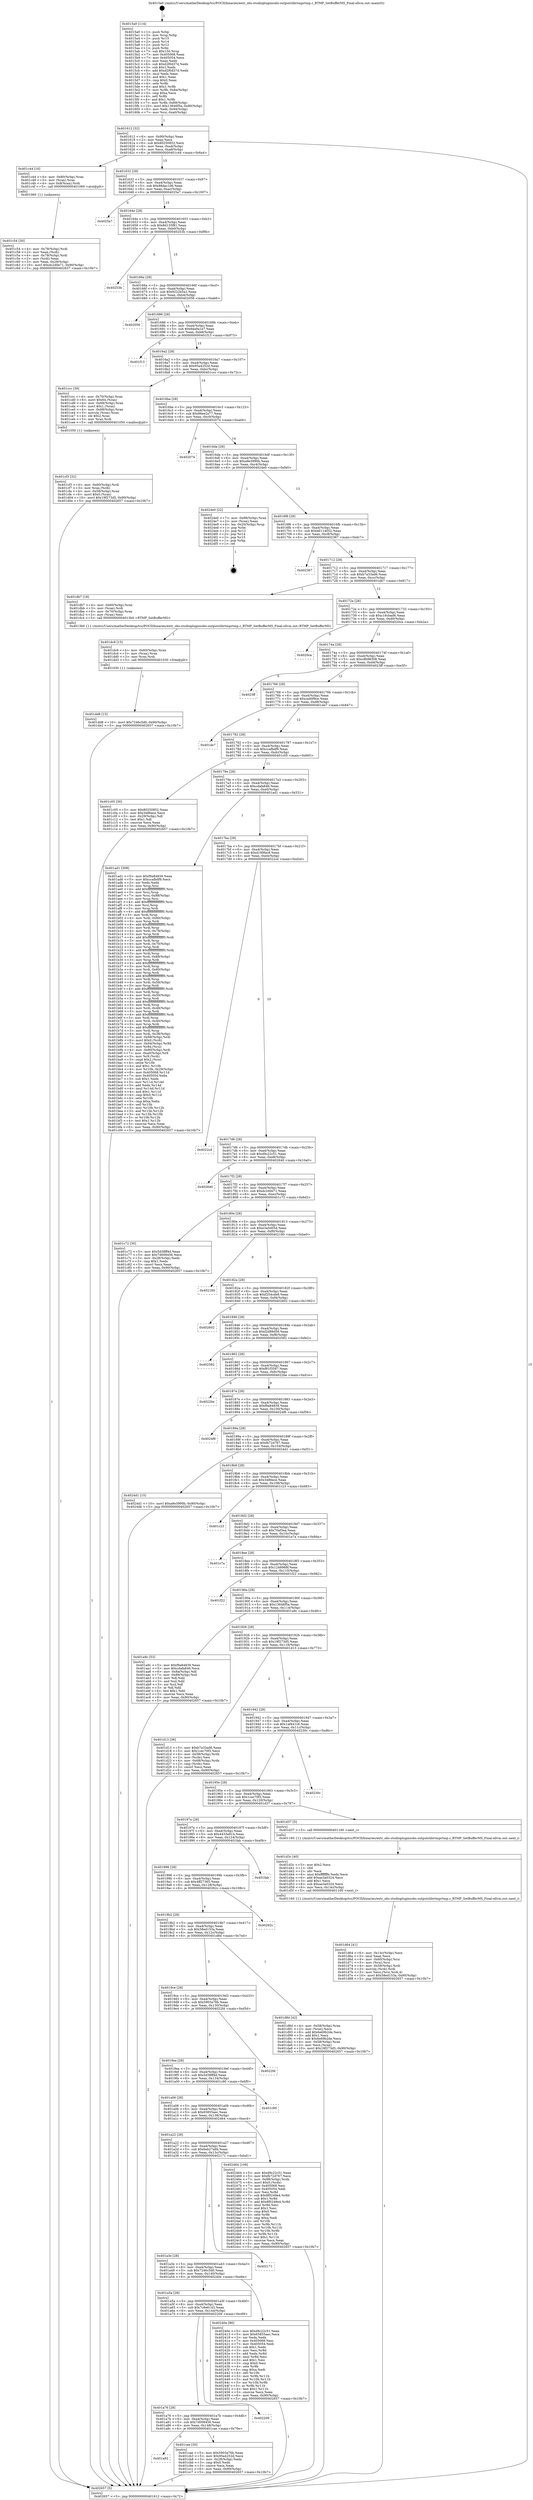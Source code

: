digraph "0x4015a0" {
  label = "0x4015a0 (/mnt/c/Users/mathe/Desktop/tcc/POCII/binaries/extr_obs-studiopluginsobs-outputslibrtmprtmp.c_RTMP_SetBufferMS_Final-ollvm.out::main(0))"
  labelloc = "t"
  node[shape=record]

  Entry [label="",width=0.3,height=0.3,shape=circle,fillcolor=black,style=filled]
  "0x401612" [label="{
     0x401612 [32]\l
     | [instrs]\l
     &nbsp;&nbsp;0x401612 \<+6\>: mov -0x90(%rbp),%eax\l
     &nbsp;&nbsp;0x401618 \<+2\>: mov %eax,%ecx\l
     &nbsp;&nbsp;0x40161a \<+6\>: sub $0x80250852,%ecx\l
     &nbsp;&nbsp;0x401620 \<+6\>: mov %eax,-0xa4(%rbp)\l
     &nbsp;&nbsp;0x401626 \<+6\>: mov %ecx,-0xa8(%rbp)\l
     &nbsp;&nbsp;0x40162c \<+6\>: je 0000000000401c44 \<main+0x6a4\>\l
  }"]
  "0x401c44" [label="{
     0x401c44 [16]\l
     | [instrs]\l
     &nbsp;&nbsp;0x401c44 \<+4\>: mov -0x80(%rbp),%rax\l
     &nbsp;&nbsp;0x401c48 \<+3\>: mov (%rax),%rax\l
     &nbsp;&nbsp;0x401c4b \<+4\>: mov 0x8(%rax),%rdi\l
     &nbsp;&nbsp;0x401c4f \<+5\>: call 0000000000401060 \<atoi@plt\>\l
     | [calls]\l
     &nbsp;&nbsp;0x401060 \{1\} (unknown)\l
  }"]
  "0x401632" [label="{
     0x401632 [28]\l
     | [instrs]\l
     &nbsp;&nbsp;0x401632 \<+5\>: jmp 0000000000401637 \<main+0x97\>\l
     &nbsp;&nbsp;0x401637 \<+6\>: mov -0xa4(%rbp),%eax\l
     &nbsp;&nbsp;0x40163d \<+5\>: sub $0x88dac1d6,%eax\l
     &nbsp;&nbsp;0x401642 \<+6\>: mov %eax,-0xac(%rbp)\l
     &nbsp;&nbsp;0x401648 \<+6\>: je 00000000004025a7 \<main+0x1007\>\l
  }"]
  Exit [label="",width=0.3,height=0.3,shape=circle,fillcolor=black,style=filled,peripheries=2]
  "0x4025a7" [label="{
     0x4025a7\l
  }", style=dashed]
  "0x40164e" [label="{
     0x40164e [28]\l
     | [instrs]\l
     &nbsp;&nbsp;0x40164e \<+5\>: jmp 0000000000401653 \<main+0xb3\>\l
     &nbsp;&nbsp;0x401653 \<+6\>: mov -0xa4(%rbp),%eax\l
     &nbsp;&nbsp;0x401659 \<+5\>: sub $0x8d135f81,%eax\l
     &nbsp;&nbsp;0x40165e \<+6\>: mov %eax,-0xb0(%rbp)\l
     &nbsp;&nbsp;0x401664 \<+6\>: je 000000000040253b \<main+0xf9b\>\l
  }"]
  "0x401dd8" [label="{
     0x401dd8 [15]\l
     | [instrs]\l
     &nbsp;&nbsp;0x401dd8 \<+10\>: movl $0x7246c5d0,-0x90(%rbp)\l
     &nbsp;&nbsp;0x401de2 \<+5\>: jmp 0000000000402657 \<main+0x10b7\>\l
  }"]
  "0x40253b" [label="{
     0x40253b\l
  }", style=dashed]
  "0x40166a" [label="{
     0x40166a [28]\l
     | [instrs]\l
     &nbsp;&nbsp;0x40166a \<+5\>: jmp 000000000040166f \<main+0xcf\>\l
     &nbsp;&nbsp;0x40166f \<+6\>: mov -0xa4(%rbp),%eax\l
     &nbsp;&nbsp;0x401675 \<+5\>: sub $0x9222b5a1,%eax\l
     &nbsp;&nbsp;0x40167a \<+6\>: mov %eax,-0xb4(%rbp)\l
     &nbsp;&nbsp;0x401680 \<+6\>: je 0000000000402056 \<main+0xab6\>\l
  }"]
  "0x401dc9" [label="{
     0x401dc9 [15]\l
     | [instrs]\l
     &nbsp;&nbsp;0x401dc9 \<+4\>: mov -0x60(%rbp),%rax\l
     &nbsp;&nbsp;0x401dcd \<+3\>: mov (%rax),%rax\l
     &nbsp;&nbsp;0x401dd0 \<+3\>: mov %rax,%rdi\l
     &nbsp;&nbsp;0x401dd3 \<+5\>: call 0000000000401030 \<free@plt\>\l
     | [calls]\l
     &nbsp;&nbsp;0x401030 \{1\} (unknown)\l
  }"]
  "0x402056" [label="{
     0x402056\l
  }", style=dashed]
  "0x401686" [label="{
     0x401686 [28]\l
     | [instrs]\l
     &nbsp;&nbsp;0x401686 \<+5\>: jmp 000000000040168b \<main+0xeb\>\l
     &nbsp;&nbsp;0x40168b \<+6\>: mov -0xa4(%rbp),%eax\l
     &nbsp;&nbsp;0x401691 \<+5\>: sub $0x94a9a1e7,%eax\l
     &nbsp;&nbsp;0x401696 \<+6\>: mov %eax,-0xb8(%rbp)\l
     &nbsp;&nbsp;0x40169c \<+6\>: je 0000000000401f13 \<main+0x973\>\l
  }"]
  "0x401d64" [label="{
     0x401d64 [41]\l
     | [instrs]\l
     &nbsp;&nbsp;0x401d64 \<+6\>: mov -0x14c(%rbp),%ecx\l
     &nbsp;&nbsp;0x401d6a \<+3\>: imul %eax,%ecx\l
     &nbsp;&nbsp;0x401d6d \<+4\>: mov -0x60(%rbp),%rsi\l
     &nbsp;&nbsp;0x401d71 \<+3\>: mov (%rsi),%rsi\l
     &nbsp;&nbsp;0x401d74 \<+4\>: mov -0x58(%rbp),%rdi\l
     &nbsp;&nbsp;0x401d78 \<+3\>: movslq (%rdi),%rdi\l
     &nbsp;&nbsp;0x401d7b \<+3\>: mov %ecx,(%rsi,%rdi,4)\l
     &nbsp;&nbsp;0x401d7e \<+10\>: movl $0x58ed153a,-0x90(%rbp)\l
     &nbsp;&nbsp;0x401d88 \<+5\>: jmp 0000000000402657 \<main+0x10b7\>\l
  }"]
  "0x401f13" [label="{
     0x401f13\l
  }", style=dashed]
  "0x4016a2" [label="{
     0x4016a2 [28]\l
     | [instrs]\l
     &nbsp;&nbsp;0x4016a2 \<+5\>: jmp 00000000004016a7 \<main+0x107\>\l
     &nbsp;&nbsp;0x4016a7 \<+6\>: mov -0xa4(%rbp),%eax\l
     &nbsp;&nbsp;0x4016ad \<+5\>: sub $0x95a4252d,%eax\l
     &nbsp;&nbsp;0x4016b2 \<+6\>: mov %eax,-0xbc(%rbp)\l
     &nbsp;&nbsp;0x4016b8 \<+6\>: je 0000000000401ccc \<main+0x72c\>\l
  }"]
  "0x401d3c" [label="{
     0x401d3c [40]\l
     | [instrs]\l
     &nbsp;&nbsp;0x401d3c \<+5\>: mov $0x2,%ecx\l
     &nbsp;&nbsp;0x401d41 \<+1\>: cltd\l
     &nbsp;&nbsp;0x401d42 \<+2\>: idiv %ecx\l
     &nbsp;&nbsp;0x401d44 \<+6\>: imul $0xfffffffe,%edx,%ecx\l
     &nbsp;&nbsp;0x401d4a \<+6\>: add $0xae3a0324,%ecx\l
     &nbsp;&nbsp;0x401d50 \<+3\>: add $0x1,%ecx\l
     &nbsp;&nbsp;0x401d53 \<+6\>: sub $0xae3a0324,%ecx\l
     &nbsp;&nbsp;0x401d59 \<+6\>: mov %ecx,-0x14c(%rbp)\l
     &nbsp;&nbsp;0x401d5f \<+5\>: call 0000000000401160 \<next_i\>\l
     | [calls]\l
     &nbsp;&nbsp;0x401160 \{1\} (/mnt/c/Users/mathe/Desktop/tcc/POCII/binaries/extr_obs-studiopluginsobs-outputslibrtmprtmp.c_RTMP_SetBufferMS_Final-ollvm.out::next_i)\l
  }"]
  "0x401ccc" [label="{
     0x401ccc [39]\l
     | [instrs]\l
     &nbsp;&nbsp;0x401ccc \<+4\>: mov -0x70(%rbp),%rax\l
     &nbsp;&nbsp;0x401cd0 \<+6\>: movl $0x64,(%rax)\l
     &nbsp;&nbsp;0x401cd6 \<+4\>: mov -0x68(%rbp),%rax\l
     &nbsp;&nbsp;0x401cda \<+6\>: movl $0x1,(%rax)\l
     &nbsp;&nbsp;0x401ce0 \<+4\>: mov -0x68(%rbp),%rax\l
     &nbsp;&nbsp;0x401ce4 \<+3\>: movslq (%rax),%rax\l
     &nbsp;&nbsp;0x401ce7 \<+4\>: shl $0x2,%rax\l
     &nbsp;&nbsp;0x401ceb \<+3\>: mov %rax,%rdi\l
     &nbsp;&nbsp;0x401cee \<+5\>: call 0000000000401050 \<malloc@plt\>\l
     | [calls]\l
     &nbsp;&nbsp;0x401050 \{1\} (unknown)\l
  }"]
  "0x4016be" [label="{
     0x4016be [28]\l
     | [instrs]\l
     &nbsp;&nbsp;0x4016be \<+5\>: jmp 00000000004016c3 \<main+0x123\>\l
     &nbsp;&nbsp;0x4016c3 \<+6\>: mov -0xa4(%rbp),%eax\l
     &nbsp;&nbsp;0x4016c9 \<+5\>: sub $0x96ee2a77,%eax\l
     &nbsp;&nbsp;0x4016ce \<+6\>: mov %eax,-0xc0(%rbp)\l
     &nbsp;&nbsp;0x4016d4 \<+6\>: je 0000000000402074 \<main+0xad4\>\l
  }"]
  "0x401cf3" [label="{
     0x401cf3 [32]\l
     | [instrs]\l
     &nbsp;&nbsp;0x401cf3 \<+4\>: mov -0x60(%rbp),%rdi\l
     &nbsp;&nbsp;0x401cf7 \<+3\>: mov %rax,(%rdi)\l
     &nbsp;&nbsp;0x401cfa \<+4\>: mov -0x58(%rbp),%rax\l
     &nbsp;&nbsp;0x401cfe \<+6\>: movl $0x0,(%rax)\l
     &nbsp;&nbsp;0x401d04 \<+10\>: movl $0x19f273d5,-0x90(%rbp)\l
     &nbsp;&nbsp;0x401d0e \<+5\>: jmp 0000000000402657 \<main+0x10b7\>\l
  }"]
  "0x402074" [label="{
     0x402074\l
  }", style=dashed]
  "0x4016da" [label="{
     0x4016da [28]\l
     | [instrs]\l
     &nbsp;&nbsp;0x4016da \<+5\>: jmp 00000000004016df \<main+0x13f\>\l
     &nbsp;&nbsp;0x4016df \<+6\>: mov -0xa4(%rbp),%eax\l
     &nbsp;&nbsp;0x4016e5 \<+5\>: sub $0xa9e3990b,%eax\l
     &nbsp;&nbsp;0x4016ea \<+6\>: mov %eax,-0xc4(%rbp)\l
     &nbsp;&nbsp;0x4016f0 \<+6\>: je 00000000004024e0 \<main+0xf40\>\l
  }"]
  "0x401a92" [label="{
     0x401a92\l
  }", style=dashed]
  "0x4024e0" [label="{
     0x4024e0 [22]\l
     | [instrs]\l
     &nbsp;&nbsp;0x4024e0 \<+7\>: mov -0x88(%rbp),%rax\l
     &nbsp;&nbsp;0x4024e7 \<+2\>: mov (%rax),%eax\l
     &nbsp;&nbsp;0x4024e9 \<+4\>: lea -0x20(%rbp),%rsp\l
     &nbsp;&nbsp;0x4024ed \<+1\>: pop %rbx\l
     &nbsp;&nbsp;0x4024ee \<+2\>: pop %r12\l
     &nbsp;&nbsp;0x4024f0 \<+2\>: pop %r14\l
     &nbsp;&nbsp;0x4024f2 \<+2\>: pop %r15\l
     &nbsp;&nbsp;0x4024f4 \<+1\>: pop %rbp\l
     &nbsp;&nbsp;0x4024f5 \<+1\>: ret\l
  }"]
  "0x4016f6" [label="{
     0x4016f6 [28]\l
     | [instrs]\l
     &nbsp;&nbsp;0x4016f6 \<+5\>: jmp 00000000004016fb \<main+0x15b\>\l
     &nbsp;&nbsp;0x4016fb \<+6\>: mov -0xa4(%rbp),%eax\l
     &nbsp;&nbsp;0x401701 \<+5\>: sub $0xb6114052,%eax\l
     &nbsp;&nbsp;0x401706 \<+6\>: mov %eax,-0xc8(%rbp)\l
     &nbsp;&nbsp;0x40170c \<+6\>: je 0000000000402367 \<main+0xdc7\>\l
  }"]
  "0x401cae" [label="{
     0x401cae [30]\l
     | [instrs]\l
     &nbsp;&nbsp;0x401cae \<+5\>: mov $0x5903a76b,%eax\l
     &nbsp;&nbsp;0x401cb3 \<+5\>: mov $0x95a4252d,%ecx\l
     &nbsp;&nbsp;0x401cb8 \<+3\>: mov -0x28(%rbp),%edx\l
     &nbsp;&nbsp;0x401cbb \<+3\>: cmp $0x0,%edx\l
     &nbsp;&nbsp;0x401cbe \<+3\>: cmove %ecx,%eax\l
     &nbsp;&nbsp;0x401cc1 \<+6\>: mov %eax,-0x90(%rbp)\l
     &nbsp;&nbsp;0x401cc7 \<+5\>: jmp 0000000000402657 \<main+0x10b7\>\l
  }"]
  "0x402367" [label="{
     0x402367\l
  }", style=dashed]
  "0x401712" [label="{
     0x401712 [28]\l
     | [instrs]\l
     &nbsp;&nbsp;0x401712 \<+5\>: jmp 0000000000401717 \<main+0x177\>\l
     &nbsp;&nbsp;0x401717 \<+6\>: mov -0xa4(%rbp),%eax\l
     &nbsp;&nbsp;0x40171d \<+5\>: sub $0xb7a33ad6,%eax\l
     &nbsp;&nbsp;0x401722 \<+6\>: mov %eax,-0xcc(%rbp)\l
     &nbsp;&nbsp;0x401728 \<+6\>: je 0000000000401db7 \<main+0x817\>\l
  }"]
  "0x401a76" [label="{
     0x401a76 [28]\l
     | [instrs]\l
     &nbsp;&nbsp;0x401a76 \<+5\>: jmp 0000000000401a7b \<main+0x4db\>\l
     &nbsp;&nbsp;0x401a7b \<+6\>: mov -0xa4(%rbp),%eax\l
     &nbsp;&nbsp;0x401a81 \<+5\>: sub $0x7d008456,%eax\l
     &nbsp;&nbsp;0x401a86 \<+6\>: mov %eax,-0x148(%rbp)\l
     &nbsp;&nbsp;0x401a8c \<+6\>: je 0000000000401cae \<main+0x70e\>\l
  }"]
  "0x401db7" [label="{
     0x401db7 [18]\l
     | [instrs]\l
     &nbsp;&nbsp;0x401db7 \<+4\>: mov -0x60(%rbp),%rax\l
     &nbsp;&nbsp;0x401dbb \<+3\>: mov (%rax),%rdi\l
     &nbsp;&nbsp;0x401dbe \<+4\>: mov -0x70(%rbp),%rax\l
     &nbsp;&nbsp;0x401dc2 \<+2\>: mov (%rax),%esi\l
     &nbsp;&nbsp;0x401dc4 \<+5\>: call 00000000004013b0 \<RTMP_SetBufferMS\>\l
     | [calls]\l
     &nbsp;&nbsp;0x4013b0 \{1\} (/mnt/c/Users/mathe/Desktop/tcc/POCII/binaries/extr_obs-studiopluginsobs-outputslibrtmprtmp.c_RTMP_SetBufferMS_Final-ollvm.out::RTMP_SetBufferMS)\l
  }"]
  "0x40172e" [label="{
     0x40172e [28]\l
     | [instrs]\l
     &nbsp;&nbsp;0x40172e \<+5\>: jmp 0000000000401733 \<main+0x193\>\l
     &nbsp;&nbsp;0x401733 \<+6\>: mov -0xa4(%rbp),%eax\l
     &nbsp;&nbsp;0x401739 \<+5\>: sub $0xc16cbad6,%eax\l
     &nbsp;&nbsp;0x40173e \<+6\>: mov %eax,-0xd0(%rbp)\l
     &nbsp;&nbsp;0x401744 \<+6\>: je 00000000004020ca \<main+0xb2a\>\l
  }"]
  "0x402209" [label="{
     0x402209\l
  }", style=dashed]
  "0x4020ca" [label="{
     0x4020ca\l
  }", style=dashed]
  "0x40174a" [label="{
     0x40174a [28]\l
     | [instrs]\l
     &nbsp;&nbsp;0x40174a \<+5\>: jmp 000000000040174f \<main+0x1af\>\l
     &nbsp;&nbsp;0x40174f \<+6\>: mov -0xa4(%rbp),%eax\l
     &nbsp;&nbsp;0x401755 \<+5\>: sub $0xc8b98308,%eax\l
     &nbsp;&nbsp;0x40175a \<+6\>: mov %eax,-0xd4(%rbp)\l
     &nbsp;&nbsp;0x401760 \<+6\>: je 00000000004023ff \<main+0xe5f\>\l
  }"]
  "0x401a5a" [label="{
     0x401a5a [28]\l
     | [instrs]\l
     &nbsp;&nbsp;0x401a5a \<+5\>: jmp 0000000000401a5f \<main+0x4bf\>\l
     &nbsp;&nbsp;0x401a5f \<+6\>: mov -0xa4(%rbp),%eax\l
     &nbsp;&nbsp;0x401a65 \<+5\>: sub $0x7c6e6143,%eax\l
     &nbsp;&nbsp;0x401a6a \<+6\>: mov %eax,-0x144(%rbp)\l
     &nbsp;&nbsp;0x401a70 \<+6\>: je 0000000000402209 \<main+0xc69\>\l
  }"]
  "0x4023ff" [label="{
     0x4023ff\l
  }", style=dashed]
  "0x401766" [label="{
     0x401766 [28]\l
     | [instrs]\l
     &nbsp;&nbsp;0x401766 \<+5\>: jmp 000000000040176b \<main+0x1cb\>\l
     &nbsp;&nbsp;0x40176b \<+6\>: mov -0xa4(%rbp),%eax\l
     &nbsp;&nbsp;0x401771 \<+5\>: sub $0xcad0f9ce,%eax\l
     &nbsp;&nbsp;0x401776 \<+6\>: mov %eax,-0xd8(%rbp)\l
     &nbsp;&nbsp;0x40177c \<+6\>: je 0000000000401de7 \<main+0x847\>\l
  }"]
  "0x40240e" [label="{
     0x40240e [86]\l
     | [instrs]\l
     &nbsp;&nbsp;0x40240e \<+5\>: mov $0xd9c22c51,%eax\l
     &nbsp;&nbsp;0x402413 \<+5\>: mov $0x65855aec,%ecx\l
     &nbsp;&nbsp;0x402418 \<+2\>: xor %edx,%edx\l
     &nbsp;&nbsp;0x40241a \<+7\>: mov 0x405068,%esi\l
     &nbsp;&nbsp;0x402421 \<+7\>: mov 0x405054,%edi\l
     &nbsp;&nbsp;0x402428 \<+3\>: sub $0x1,%edx\l
     &nbsp;&nbsp;0x40242b \<+3\>: mov %esi,%r8d\l
     &nbsp;&nbsp;0x40242e \<+3\>: add %edx,%r8d\l
     &nbsp;&nbsp;0x402431 \<+4\>: imul %r8d,%esi\l
     &nbsp;&nbsp;0x402435 \<+3\>: and $0x1,%esi\l
     &nbsp;&nbsp;0x402438 \<+3\>: cmp $0x0,%esi\l
     &nbsp;&nbsp;0x40243b \<+4\>: sete %r9b\l
     &nbsp;&nbsp;0x40243f \<+3\>: cmp $0xa,%edi\l
     &nbsp;&nbsp;0x402442 \<+4\>: setl %r10b\l
     &nbsp;&nbsp;0x402446 \<+3\>: mov %r9b,%r11b\l
     &nbsp;&nbsp;0x402449 \<+3\>: and %r10b,%r11b\l
     &nbsp;&nbsp;0x40244c \<+3\>: xor %r10b,%r9b\l
     &nbsp;&nbsp;0x40244f \<+3\>: or %r9b,%r11b\l
     &nbsp;&nbsp;0x402452 \<+4\>: test $0x1,%r11b\l
     &nbsp;&nbsp;0x402456 \<+3\>: cmovne %ecx,%eax\l
     &nbsp;&nbsp;0x402459 \<+6\>: mov %eax,-0x90(%rbp)\l
     &nbsp;&nbsp;0x40245f \<+5\>: jmp 0000000000402657 \<main+0x10b7\>\l
  }"]
  "0x401de7" [label="{
     0x401de7\l
  }", style=dashed]
  "0x401782" [label="{
     0x401782 [28]\l
     | [instrs]\l
     &nbsp;&nbsp;0x401782 \<+5\>: jmp 0000000000401787 \<main+0x1e7\>\l
     &nbsp;&nbsp;0x401787 \<+6\>: mov -0xa4(%rbp),%eax\l
     &nbsp;&nbsp;0x40178d \<+5\>: sub $0xccafbdf9,%eax\l
     &nbsp;&nbsp;0x401792 \<+6\>: mov %eax,-0xdc(%rbp)\l
     &nbsp;&nbsp;0x401798 \<+6\>: je 0000000000401c05 \<main+0x665\>\l
  }"]
  "0x401a3e" [label="{
     0x401a3e [28]\l
     | [instrs]\l
     &nbsp;&nbsp;0x401a3e \<+5\>: jmp 0000000000401a43 \<main+0x4a3\>\l
     &nbsp;&nbsp;0x401a43 \<+6\>: mov -0xa4(%rbp),%eax\l
     &nbsp;&nbsp;0x401a49 \<+5\>: sub $0x7246c5d0,%eax\l
     &nbsp;&nbsp;0x401a4e \<+6\>: mov %eax,-0x140(%rbp)\l
     &nbsp;&nbsp;0x401a54 \<+6\>: je 000000000040240e \<main+0xe6e\>\l
  }"]
  "0x401c05" [label="{
     0x401c05 [30]\l
     | [instrs]\l
     &nbsp;&nbsp;0x401c05 \<+5\>: mov $0x80250852,%eax\l
     &nbsp;&nbsp;0x401c0a \<+5\>: mov $0x3486ece,%ecx\l
     &nbsp;&nbsp;0x401c0f \<+3\>: mov -0x29(%rbp),%dl\l
     &nbsp;&nbsp;0x401c12 \<+3\>: test $0x1,%dl\l
     &nbsp;&nbsp;0x401c15 \<+3\>: cmovne %ecx,%eax\l
     &nbsp;&nbsp;0x401c18 \<+6\>: mov %eax,-0x90(%rbp)\l
     &nbsp;&nbsp;0x401c1e \<+5\>: jmp 0000000000402657 \<main+0x10b7\>\l
  }"]
  "0x40179e" [label="{
     0x40179e [28]\l
     | [instrs]\l
     &nbsp;&nbsp;0x40179e \<+5\>: jmp 00000000004017a3 \<main+0x203\>\l
     &nbsp;&nbsp;0x4017a3 \<+6\>: mov -0xa4(%rbp),%eax\l
     &nbsp;&nbsp;0x4017a9 \<+5\>: sub $0xcdafa846,%eax\l
     &nbsp;&nbsp;0x4017ae \<+6\>: mov %eax,-0xe0(%rbp)\l
     &nbsp;&nbsp;0x4017b4 \<+6\>: je 0000000000401ad1 \<main+0x531\>\l
  }"]
  "0x402171" [label="{
     0x402171\l
  }", style=dashed]
  "0x401ad1" [label="{
     0x401ad1 [308]\l
     | [instrs]\l
     &nbsp;&nbsp;0x401ad1 \<+5\>: mov $0xf9a84839,%eax\l
     &nbsp;&nbsp;0x401ad6 \<+5\>: mov $0xccafbdf9,%ecx\l
     &nbsp;&nbsp;0x401adb \<+2\>: xor %edx,%edx\l
     &nbsp;&nbsp;0x401add \<+3\>: mov %rsp,%rsi\l
     &nbsp;&nbsp;0x401ae0 \<+4\>: add $0xfffffffffffffff0,%rsi\l
     &nbsp;&nbsp;0x401ae4 \<+3\>: mov %rsi,%rsp\l
     &nbsp;&nbsp;0x401ae7 \<+7\>: mov %rsi,-0x88(%rbp)\l
     &nbsp;&nbsp;0x401aee \<+3\>: mov %rsp,%rsi\l
     &nbsp;&nbsp;0x401af1 \<+4\>: add $0xfffffffffffffff0,%rsi\l
     &nbsp;&nbsp;0x401af5 \<+3\>: mov %rsi,%rsp\l
     &nbsp;&nbsp;0x401af8 \<+3\>: mov %rsp,%rdi\l
     &nbsp;&nbsp;0x401afb \<+4\>: add $0xfffffffffffffff0,%rdi\l
     &nbsp;&nbsp;0x401aff \<+3\>: mov %rdi,%rsp\l
     &nbsp;&nbsp;0x401b02 \<+4\>: mov %rdi,-0x80(%rbp)\l
     &nbsp;&nbsp;0x401b06 \<+3\>: mov %rsp,%rdi\l
     &nbsp;&nbsp;0x401b09 \<+4\>: add $0xfffffffffffffff0,%rdi\l
     &nbsp;&nbsp;0x401b0d \<+3\>: mov %rdi,%rsp\l
     &nbsp;&nbsp;0x401b10 \<+4\>: mov %rdi,-0x78(%rbp)\l
     &nbsp;&nbsp;0x401b14 \<+3\>: mov %rsp,%rdi\l
     &nbsp;&nbsp;0x401b17 \<+4\>: add $0xfffffffffffffff0,%rdi\l
     &nbsp;&nbsp;0x401b1b \<+3\>: mov %rdi,%rsp\l
     &nbsp;&nbsp;0x401b1e \<+4\>: mov %rdi,-0x70(%rbp)\l
     &nbsp;&nbsp;0x401b22 \<+3\>: mov %rsp,%rdi\l
     &nbsp;&nbsp;0x401b25 \<+4\>: add $0xfffffffffffffff0,%rdi\l
     &nbsp;&nbsp;0x401b29 \<+3\>: mov %rdi,%rsp\l
     &nbsp;&nbsp;0x401b2c \<+4\>: mov %rdi,-0x68(%rbp)\l
     &nbsp;&nbsp;0x401b30 \<+3\>: mov %rsp,%rdi\l
     &nbsp;&nbsp;0x401b33 \<+4\>: add $0xfffffffffffffff0,%rdi\l
     &nbsp;&nbsp;0x401b37 \<+3\>: mov %rdi,%rsp\l
     &nbsp;&nbsp;0x401b3a \<+4\>: mov %rdi,-0x60(%rbp)\l
     &nbsp;&nbsp;0x401b3e \<+3\>: mov %rsp,%rdi\l
     &nbsp;&nbsp;0x401b41 \<+4\>: add $0xfffffffffffffff0,%rdi\l
     &nbsp;&nbsp;0x401b45 \<+3\>: mov %rdi,%rsp\l
     &nbsp;&nbsp;0x401b48 \<+4\>: mov %rdi,-0x58(%rbp)\l
     &nbsp;&nbsp;0x401b4c \<+3\>: mov %rsp,%rdi\l
     &nbsp;&nbsp;0x401b4f \<+4\>: add $0xfffffffffffffff0,%rdi\l
     &nbsp;&nbsp;0x401b53 \<+3\>: mov %rdi,%rsp\l
     &nbsp;&nbsp;0x401b56 \<+4\>: mov %rdi,-0x50(%rbp)\l
     &nbsp;&nbsp;0x401b5a \<+3\>: mov %rsp,%rdi\l
     &nbsp;&nbsp;0x401b5d \<+4\>: add $0xfffffffffffffff0,%rdi\l
     &nbsp;&nbsp;0x401b61 \<+3\>: mov %rdi,%rsp\l
     &nbsp;&nbsp;0x401b64 \<+4\>: mov %rdi,-0x48(%rbp)\l
     &nbsp;&nbsp;0x401b68 \<+3\>: mov %rsp,%rdi\l
     &nbsp;&nbsp;0x401b6b \<+4\>: add $0xfffffffffffffff0,%rdi\l
     &nbsp;&nbsp;0x401b6f \<+3\>: mov %rdi,%rsp\l
     &nbsp;&nbsp;0x401b72 \<+4\>: mov %rdi,-0x40(%rbp)\l
     &nbsp;&nbsp;0x401b76 \<+3\>: mov %rsp,%rdi\l
     &nbsp;&nbsp;0x401b79 \<+4\>: add $0xfffffffffffffff0,%rdi\l
     &nbsp;&nbsp;0x401b7d \<+3\>: mov %rdi,%rsp\l
     &nbsp;&nbsp;0x401b80 \<+4\>: mov %rdi,-0x38(%rbp)\l
     &nbsp;&nbsp;0x401b84 \<+7\>: mov -0x88(%rbp),%rdi\l
     &nbsp;&nbsp;0x401b8b \<+6\>: movl $0x0,(%rdi)\l
     &nbsp;&nbsp;0x401b91 \<+7\>: mov -0x94(%rbp),%r8d\l
     &nbsp;&nbsp;0x401b98 \<+3\>: mov %r8d,(%rsi)\l
     &nbsp;&nbsp;0x401b9b \<+4\>: mov -0x80(%rbp),%rdi\l
     &nbsp;&nbsp;0x401b9f \<+7\>: mov -0xa0(%rbp),%r9\l
     &nbsp;&nbsp;0x401ba6 \<+3\>: mov %r9,(%rdi)\l
     &nbsp;&nbsp;0x401ba9 \<+3\>: cmpl $0x2,(%rsi)\l
     &nbsp;&nbsp;0x401bac \<+4\>: setne %r10b\l
     &nbsp;&nbsp;0x401bb0 \<+4\>: and $0x1,%r10b\l
     &nbsp;&nbsp;0x401bb4 \<+4\>: mov %r10b,-0x29(%rbp)\l
     &nbsp;&nbsp;0x401bb8 \<+8\>: mov 0x405068,%r11d\l
     &nbsp;&nbsp;0x401bc0 \<+7\>: mov 0x405054,%ebx\l
     &nbsp;&nbsp;0x401bc7 \<+3\>: sub $0x1,%edx\l
     &nbsp;&nbsp;0x401bca \<+3\>: mov %r11d,%r14d\l
     &nbsp;&nbsp;0x401bcd \<+3\>: add %edx,%r14d\l
     &nbsp;&nbsp;0x401bd0 \<+4\>: imul %r14d,%r11d\l
     &nbsp;&nbsp;0x401bd4 \<+4\>: and $0x1,%r11d\l
     &nbsp;&nbsp;0x401bd8 \<+4\>: cmp $0x0,%r11d\l
     &nbsp;&nbsp;0x401bdc \<+4\>: sete %r10b\l
     &nbsp;&nbsp;0x401be0 \<+3\>: cmp $0xa,%ebx\l
     &nbsp;&nbsp;0x401be3 \<+4\>: setl %r15b\l
     &nbsp;&nbsp;0x401be7 \<+3\>: mov %r10b,%r12b\l
     &nbsp;&nbsp;0x401bea \<+3\>: and %r15b,%r12b\l
     &nbsp;&nbsp;0x401bed \<+3\>: xor %r15b,%r10b\l
     &nbsp;&nbsp;0x401bf0 \<+3\>: or %r10b,%r12b\l
     &nbsp;&nbsp;0x401bf3 \<+4\>: test $0x1,%r12b\l
     &nbsp;&nbsp;0x401bf7 \<+3\>: cmovne %ecx,%eax\l
     &nbsp;&nbsp;0x401bfa \<+6\>: mov %eax,-0x90(%rbp)\l
     &nbsp;&nbsp;0x401c00 \<+5\>: jmp 0000000000402657 \<main+0x10b7\>\l
  }"]
  "0x4017ba" [label="{
     0x4017ba [28]\l
     | [instrs]\l
     &nbsp;&nbsp;0x4017ba \<+5\>: jmp 00000000004017bf \<main+0x21f\>\l
     &nbsp;&nbsp;0x4017bf \<+6\>: mov -0xa4(%rbp),%eax\l
     &nbsp;&nbsp;0x4017c5 \<+5\>: sub $0xd189fac8,%eax\l
     &nbsp;&nbsp;0x4017ca \<+6\>: mov %eax,-0xe4(%rbp)\l
     &nbsp;&nbsp;0x4017d0 \<+6\>: je 00000000004022cd \<main+0xd2d\>\l
  }"]
  "0x401a22" [label="{
     0x401a22 [28]\l
     | [instrs]\l
     &nbsp;&nbsp;0x401a22 \<+5\>: jmp 0000000000401a27 \<main+0x487\>\l
     &nbsp;&nbsp;0x401a27 \<+6\>: mov -0xa4(%rbp),%eax\l
     &nbsp;&nbsp;0x401a2d \<+5\>: sub $0x6eb27a6b,%eax\l
     &nbsp;&nbsp;0x401a32 \<+6\>: mov %eax,-0x13c(%rbp)\l
     &nbsp;&nbsp;0x401a38 \<+6\>: je 0000000000402171 \<main+0xbd1\>\l
  }"]
  "0x4022cd" [label="{
     0x4022cd\l
  }", style=dashed]
  "0x4017d6" [label="{
     0x4017d6 [28]\l
     | [instrs]\l
     &nbsp;&nbsp;0x4017d6 \<+5\>: jmp 00000000004017db \<main+0x23b\>\l
     &nbsp;&nbsp;0x4017db \<+6\>: mov -0xa4(%rbp),%eax\l
     &nbsp;&nbsp;0x4017e1 \<+5\>: sub $0xd9c22c51,%eax\l
     &nbsp;&nbsp;0x4017e6 \<+6\>: mov %eax,-0xe8(%rbp)\l
     &nbsp;&nbsp;0x4017ec \<+6\>: je 0000000000402640 \<main+0x10a0\>\l
  }"]
  "0x402464" [label="{
     0x402464 [109]\l
     | [instrs]\l
     &nbsp;&nbsp;0x402464 \<+5\>: mov $0xd9c22c51,%eax\l
     &nbsp;&nbsp;0x402469 \<+5\>: mov $0xfb72d767,%ecx\l
     &nbsp;&nbsp;0x40246e \<+7\>: mov -0x88(%rbp),%rdx\l
     &nbsp;&nbsp;0x402475 \<+6\>: movl $0x0,(%rdx)\l
     &nbsp;&nbsp;0x40247b \<+7\>: mov 0x405068,%esi\l
     &nbsp;&nbsp;0x402482 \<+7\>: mov 0x405054,%edi\l
     &nbsp;&nbsp;0x402489 \<+3\>: mov %esi,%r8d\l
     &nbsp;&nbsp;0x40248c \<+7\>: sub $0x8f0249e4,%r8d\l
     &nbsp;&nbsp;0x402493 \<+4\>: sub $0x1,%r8d\l
     &nbsp;&nbsp;0x402497 \<+7\>: add $0x8f0249e4,%r8d\l
     &nbsp;&nbsp;0x40249e \<+4\>: imul %r8d,%esi\l
     &nbsp;&nbsp;0x4024a2 \<+3\>: and $0x1,%esi\l
     &nbsp;&nbsp;0x4024a5 \<+3\>: cmp $0x0,%esi\l
     &nbsp;&nbsp;0x4024a8 \<+4\>: sete %r9b\l
     &nbsp;&nbsp;0x4024ac \<+3\>: cmp $0xa,%edi\l
     &nbsp;&nbsp;0x4024af \<+4\>: setl %r10b\l
     &nbsp;&nbsp;0x4024b3 \<+3\>: mov %r9b,%r11b\l
     &nbsp;&nbsp;0x4024b6 \<+3\>: and %r10b,%r11b\l
     &nbsp;&nbsp;0x4024b9 \<+3\>: xor %r10b,%r9b\l
     &nbsp;&nbsp;0x4024bc \<+3\>: or %r9b,%r11b\l
     &nbsp;&nbsp;0x4024bf \<+4\>: test $0x1,%r11b\l
     &nbsp;&nbsp;0x4024c3 \<+3\>: cmovne %ecx,%eax\l
     &nbsp;&nbsp;0x4024c6 \<+6\>: mov %eax,-0x90(%rbp)\l
     &nbsp;&nbsp;0x4024cc \<+5\>: jmp 0000000000402657 \<main+0x10b7\>\l
  }"]
  "0x402640" [label="{
     0x402640\l
  }", style=dashed]
  "0x4017f2" [label="{
     0x4017f2 [28]\l
     | [instrs]\l
     &nbsp;&nbsp;0x4017f2 \<+5\>: jmp 00000000004017f7 \<main+0x257\>\l
     &nbsp;&nbsp;0x4017f7 \<+6\>: mov -0xa4(%rbp),%eax\l
     &nbsp;&nbsp;0x4017fd \<+5\>: sub $0xdc2d0e71,%eax\l
     &nbsp;&nbsp;0x401802 \<+6\>: mov %eax,-0xec(%rbp)\l
     &nbsp;&nbsp;0x401808 \<+6\>: je 0000000000401c72 \<main+0x6d2\>\l
  }"]
  "0x401a06" [label="{
     0x401a06 [28]\l
     | [instrs]\l
     &nbsp;&nbsp;0x401a06 \<+5\>: jmp 0000000000401a0b \<main+0x46b\>\l
     &nbsp;&nbsp;0x401a0b \<+6\>: mov -0xa4(%rbp),%eax\l
     &nbsp;&nbsp;0x401a11 \<+5\>: sub $0x65855aec,%eax\l
     &nbsp;&nbsp;0x401a16 \<+6\>: mov %eax,-0x138(%rbp)\l
     &nbsp;&nbsp;0x401a1c \<+6\>: je 0000000000402464 \<main+0xec4\>\l
  }"]
  "0x401c72" [label="{
     0x401c72 [30]\l
     | [instrs]\l
     &nbsp;&nbsp;0x401c72 \<+5\>: mov $0x5d38ff4d,%eax\l
     &nbsp;&nbsp;0x401c77 \<+5\>: mov $0x7d008456,%ecx\l
     &nbsp;&nbsp;0x401c7c \<+3\>: mov -0x28(%rbp),%edx\l
     &nbsp;&nbsp;0x401c7f \<+3\>: cmp $0x1,%edx\l
     &nbsp;&nbsp;0x401c82 \<+3\>: cmovl %ecx,%eax\l
     &nbsp;&nbsp;0x401c85 \<+6\>: mov %eax,-0x90(%rbp)\l
     &nbsp;&nbsp;0x401c8b \<+5\>: jmp 0000000000402657 \<main+0x10b7\>\l
  }"]
  "0x40180e" [label="{
     0x40180e [28]\l
     | [instrs]\l
     &nbsp;&nbsp;0x40180e \<+5\>: jmp 0000000000401813 \<main+0x273\>\l
     &nbsp;&nbsp;0x401813 \<+6\>: mov -0xa4(%rbp),%eax\l
     &nbsp;&nbsp;0x401819 \<+5\>: sub $0xe3a5d05d,%eax\l
     &nbsp;&nbsp;0x40181e \<+6\>: mov %eax,-0xf0(%rbp)\l
     &nbsp;&nbsp;0x401824 \<+6\>: je 0000000000402180 \<main+0xbe0\>\l
  }"]
  "0x401c90" [label="{
     0x401c90\l
  }", style=dashed]
  "0x402180" [label="{
     0x402180\l
  }", style=dashed]
  "0x40182a" [label="{
     0x40182a [28]\l
     | [instrs]\l
     &nbsp;&nbsp;0x40182a \<+5\>: jmp 000000000040182f \<main+0x28f\>\l
     &nbsp;&nbsp;0x40182f \<+6\>: mov -0xa4(%rbp),%eax\l
     &nbsp;&nbsp;0x401835 \<+5\>: sub $0xf254cde8,%eax\l
     &nbsp;&nbsp;0x40183a \<+6\>: mov %eax,-0xf4(%rbp)\l
     &nbsp;&nbsp;0x401840 \<+6\>: je 0000000000402602 \<main+0x1062\>\l
  }"]
  "0x4019ea" [label="{
     0x4019ea [28]\l
     | [instrs]\l
     &nbsp;&nbsp;0x4019ea \<+5\>: jmp 00000000004019ef \<main+0x44f\>\l
     &nbsp;&nbsp;0x4019ef \<+6\>: mov -0xa4(%rbp),%eax\l
     &nbsp;&nbsp;0x4019f5 \<+5\>: sub $0x5d38ff4d,%eax\l
     &nbsp;&nbsp;0x4019fa \<+6\>: mov %eax,-0x134(%rbp)\l
     &nbsp;&nbsp;0x401a00 \<+6\>: je 0000000000401c90 \<main+0x6f0\>\l
  }"]
  "0x402602" [label="{
     0x402602\l
  }", style=dashed]
  "0x401846" [label="{
     0x401846 [28]\l
     | [instrs]\l
     &nbsp;&nbsp;0x401846 \<+5\>: jmp 000000000040184b \<main+0x2ab\>\l
     &nbsp;&nbsp;0x40184b \<+6\>: mov -0xa4(%rbp),%eax\l
     &nbsp;&nbsp;0x401851 \<+5\>: sub $0xf2d89d56,%eax\l
     &nbsp;&nbsp;0x401856 \<+6\>: mov %eax,-0xf8(%rbp)\l
     &nbsp;&nbsp;0x40185c \<+6\>: je 0000000000402582 \<main+0xfe2\>\l
  }"]
  "0x4022fd" [label="{
     0x4022fd\l
  }", style=dashed]
  "0x402582" [label="{
     0x402582\l
  }", style=dashed]
  "0x401862" [label="{
     0x401862 [28]\l
     | [instrs]\l
     &nbsp;&nbsp;0x401862 \<+5\>: jmp 0000000000401867 \<main+0x2c7\>\l
     &nbsp;&nbsp;0x401867 \<+6\>: mov -0xa4(%rbp),%eax\l
     &nbsp;&nbsp;0x40186d \<+5\>: sub $0xf81f3597,%eax\l
     &nbsp;&nbsp;0x401872 \<+6\>: mov %eax,-0xfc(%rbp)\l
     &nbsp;&nbsp;0x401878 \<+6\>: je 00000000004022be \<main+0xd1e\>\l
  }"]
  "0x4019ce" [label="{
     0x4019ce [28]\l
     | [instrs]\l
     &nbsp;&nbsp;0x4019ce \<+5\>: jmp 00000000004019d3 \<main+0x433\>\l
     &nbsp;&nbsp;0x4019d3 \<+6\>: mov -0xa4(%rbp),%eax\l
     &nbsp;&nbsp;0x4019d9 \<+5\>: sub $0x5903a76b,%eax\l
     &nbsp;&nbsp;0x4019de \<+6\>: mov %eax,-0x130(%rbp)\l
     &nbsp;&nbsp;0x4019e4 \<+6\>: je 00000000004022fd \<main+0xd5d\>\l
  }"]
  "0x4022be" [label="{
     0x4022be\l
  }", style=dashed]
  "0x40187e" [label="{
     0x40187e [28]\l
     | [instrs]\l
     &nbsp;&nbsp;0x40187e \<+5\>: jmp 0000000000401883 \<main+0x2e3\>\l
     &nbsp;&nbsp;0x401883 \<+6\>: mov -0xa4(%rbp),%eax\l
     &nbsp;&nbsp;0x401889 \<+5\>: sub $0xf9a84839,%eax\l
     &nbsp;&nbsp;0x40188e \<+6\>: mov %eax,-0x100(%rbp)\l
     &nbsp;&nbsp;0x401894 \<+6\>: je 00000000004024f6 \<main+0xf56\>\l
  }"]
  "0x401d8d" [label="{
     0x401d8d [42]\l
     | [instrs]\l
     &nbsp;&nbsp;0x401d8d \<+4\>: mov -0x58(%rbp),%rax\l
     &nbsp;&nbsp;0x401d91 \<+2\>: mov (%rax),%ecx\l
     &nbsp;&nbsp;0x401d93 \<+6\>: add $0x6e69b2de,%ecx\l
     &nbsp;&nbsp;0x401d99 \<+3\>: add $0x1,%ecx\l
     &nbsp;&nbsp;0x401d9c \<+6\>: sub $0x6e69b2de,%ecx\l
     &nbsp;&nbsp;0x401da2 \<+4\>: mov -0x58(%rbp),%rax\l
     &nbsp;&nbsp;0x401da6 \<+2\>: mov %ecx,(%rax)\l
     &nbsp;&nbsp;0x401da8 \<+10\>: movl $0x19f273d5,-0x90(%rbp)\l
     &nbsp;&nbsp;0x401db2 \<+5\>: jmp 0000000000402657 \<main+0x10b7\>\l
  }"]
  "0x4024f6" [label="{
     0x4024f6\l
  }", style=dashed]
  "0x40189a" [label="{
     0x40189a [28]\l
     | [instrs]\l
     &nbsp;&nbsp;0x40189a \<+5\>: jmp 000000000040189f \<main+0x2ff\>\l
     &nbsp;&nbsp;0x40189f \<+6\>: mov -0xa4(%rbp),%eax\l
     &nbsp;&nbsp;0x4018a5 \<+5\>: sub $0xfb72d767,%eax\l
     &nbsp;&nbsp;0x4018aa \<+6\>: mov %eax,-0x104(%rbp)\l
     &nbsp;&nbsp;0x4018b0 \<+6\>: je 00000000004024d1 \<main+0xf31\>\l
  }"]
  "0x4019b2" [label="{
     0x4019b2 [28]\l
     | [instrs]\l
     &nbsp;&nbsp;0x4019b2 \<+5\>: jmp 00000000004019b7 \<main+0x417\>\l
     &nbsp;&nbsp;0x4019b7 \<+6\>: mov -0xa4(%rbp),%eax\l
     &nbsp;&nbsp;0x4019bd \<+5\>: sub $0x58ed153a,%eax\l
     &nbsp;&nbsp;0x4019c2 \<+6\>: mov %eax,-0x12c(%rbp)\l
     &nbsp;&nbsp;0x4019c8 \<+6\>: je 0000000000401d8d \<main+0x7ed\>\l
  }"]
  "0x4024d1" [label="{
     0x4024d1 [15]\l
     | [instrs]\l
     &nbsp;&nbsp;0x4024d1 \<+10\>: movl $0xa9e3990b,-0x90(%rbp)\l
     &nbsp;&nbsp;0x4024db \<+5\>: jmp 0000000000402657 \<main+0x10b7\>\l
  }"]
  "0x4018b6" [label="{
     0x4018b6 [28]\l
     | [instrs]\l
     &nbsp;&nbsp;0x4018b6 \<+5\>: jmp 00000000004018bb \<main+0x31b\>\l
     &nbsp;&nbsp;0x4018bb \<+6\>: mov -0xa4(%rbp),%eax\l
     &nbsp;&nbsp;0x4018c1 \<+5\>: sub $0x3486ece,%eax\l
     &nbsp;&nbsp;0x4018c6 \<+6\>: mov %eax,-0x108(%rbp)\l
     &nbsp;&nbsp;0x4018cc \<+6\>: je 0000000000401c23 \<main+0x683\>\l
  }"]
  "0x40262c" [label="{
     0x40262c\l
  }", style=dashed]
  "0x401c23" [label="{
     0x401c23\l
  }", style=dashed]
  "0x4018d2" [label="{
     0x4018d2 [28]\l
     | [instrs]\l
     &nbsp;&nbsp;0x4018d2 \<+5\>: jmp 00000000004018d7 \<main+0x337\>\l
     &nbsp;&nbsp;0x4018d7 \<+6\>: mov -0xa4(%rbp),%eax\l
     &nbsp;&nbsp;0x4018dd \<+5\>: sub $0x70af3ea,%eax\l
     &nbsp;&nbsp;0x4018e2 \<+6\>: mov %eax,-0x10c(%rbp)\l
     &nbsp;&nbsp;0x4018e8 \<+6\>: je 0000000000401e7a \<main+0x8da\>\l
  }"]
  "0x401996" [label="{
     0x401996 [28]\l
     | [instrs]\l
     &nbsp;&nbsp;0x401996 \<+5\>: jmp 000000000040199b \<main+0x3fb\>\l
     &nbsp;&nbsp;0x40199b \<+6\>: mov -0xa4(%rbp),%eax\l
     &nbsp;&nbsp;0x4019a1 \<+5\>: sub $0x4ff27365,%eax\l
     &nbsp;&nbsp;0x4019a6 \<+6\>: mov %eax,-0x128(%rbp)\l
     &nbsp;&nbsp;0x4019ac \<+6\>: je 000000000040262c \<main+0x108c\>\l
  }"]
  "0x401e7a" [label="{
     0x401e7a\l
  }", style=dashed]
  "0x4018ee" [label="{
     0x4018ee [28]\l
     | [instrs]\l
     &nbsp;&nbsp;0x4018ee \<+5\>: jmp 00000000004018f3 \<main+0x353\>\l
     &nbsp;&nbsp;0x4018f3 \<+6\>: mov -0xa4(%rbp),%eax\l
     &nbsp;&nbsp;0x4018f9 \<+5\>: sub $0x1248968f,%eax\l
     &nbsp;&nbsp;0x4018fe \<+6\>: mov %eax,-0x110(%rbp)\l
     &nbsp;&nbsp;0x401904 \<+6\>: je 0000000000401f22 \<main+0x982\>\l
  }"]
  "0x401fab" [label="{
     0x401fab\l
  }", style=dashed]
  "0x401f22" [label="{
     0x401f22\l
  }", style=dashed]
  "0x40190a" [label="{
     0x40190a [28]\l
     | [instrs]\l
     &nbsp;&nbsp;0x40190a \<+5\>: jmp 000000000040190f \<main+0x36f\>\l
     &nbsp;&nbsp;0x40190f \<+6\>: mov -0xa4(%rbp),%eax\l
     &nbsp;&nbsp;0x401915 \<+5\>: sub $0x13646f5a,%eax\l
     &nbsp;&nbsp;0x40191a \<+6\>: mov %eax,-0x114(%rbp)\l
     &nbsp;&nbsp;0x401920 \<+6\>: je 0000000000401a9c \<main+0x4fc\>\l
  }"]
  "0x40197a" [label="{
     0x40197a [28]\l
     | [instrs]\l
     &nbsp;&nbsp;0x40197a \<+5\>: jmp 000000000040197f \<main+0x3df\>\l
     &nbsp;&nbsp;0x40197f \<+6\>: mov -0xa4(%rbp),%eax\l
     &nbsp;&nbsp;0x401985 \<+5\>: sub $0x4433a914,%eax\l
     &nbsp;&nbsp;0x40198a \<+6\>: mov %eax,-0x124(%rbp)\l
     &nbsp;&nbsp;0x401990 \<+6\>: je 0000000000401fab \<main+0xa0b\>\l
  }"]
  "0x401a9c" [label="{
     0x401a9c [53]\l
     | [instrs]\l
     &nbsp;&nbsp;0x401a9c \<+5\>: mov $0xf9a84839,%eax\l
     &nbsp;&nbsp;0x401aa1 \<+5\>: mov $0xcdafa846,%ecx\l
     &nbsp;&nbsp;0x401aa6 \<+6\>: mov -0x8a(%rbp),%dl\l
     &nbsp;&nbsp;0x401aac \<+7\>: mov -0x89(%rbp),%sil\l
     &nbsp;&nbsp;0x401ab3 \<+3\>: mov %dl,%dil\l
     &nbsp;&nbsp;0x401ab6 \<+3\>: and %sil,%dil\l
     &nbsp;&nbsp;0x401ab9 \<+3\>: xor %sil,%dl\l
     &nbsp;&nbsp;0x401abc \<+3\>: or %dl,%dil\l
     &nbsp;&nbsp;0x401abf \<+4\>: test $0x1,%dil\l
     &nbsp;&nbsp;0x401ac3 \<+3\>: cmovne %ecx,%eax\l
     &nbsp;&nbsp;0x401ac6 \<+6\>: mov %eax,-0x90(%rbp)\l
     &nbsp;&nbsp;0x401acc \<+5\>: jmp 0000000000402657 \<main+0x10b7\>\l
  }"]
  "0x401926" [label="{
     0x401926 [28]\l
     | [instrs]\l
     &nbsp;&nbsp;0x401926 \<+5\>: jmp 000000000040192b \<main+0x38b\>\l
     &nbsp;&nbsp;0x40192b \<+6\>: mov -0xa4(%rbp),%eax\l
     &nbsp;&nbsp;0x401931 \<+5\>: sub $0x19f273d5,%eax\l
     &nbsp;&nbsp;0x401936 \<+6\>: mov %eax,-0x118(%rbp)\l
     &nbsp;&nbsp;0x40193c \<+6\>: je 0000000000401d13 \<main+0x773\>\l
  }"]
  "0x402657" [label="{
     0x402657 [5]\l
     | [instrs]\l
     &nbsp;&nbsp;0x402657 \<+5\>: jmp 0000000000401612 \<main+0x72\>\l
  }"]
  "0x4015a0" [label="{
     0x4015a0 [114]\l
     | [instrs]\l
     &nbsp;&nbsp;0x4015a0 \<+1\>: push %rbp\l
     &nbsp;&nbsp;0x4015a1 \<+3\>: mov %rsp,%rbp\l
     &nbsp;&nbsp;0x4015a4 \<+2\>: push %r15\l
     &nbsp;&nbsp;0x4015a6 \<+2\>: push %r14\l
     &nbsp;&nbsp;0x4015a8 \<+2\>: push %r12\l
     &nbsp;&nbsp;0x4015aa \<+1\>: push %rbx\l
     &nbsp;&nbsp;0x4015ab \<+7\>: sub $0x150,%rsp\l
     &nbsp;&nbsp;0x4015b2 \<+7\>: mov 0x405068,%eax\l
     &nbsp;&nbsp;0x4015b9 \<+7\>: mov 0x405054,%ecx\l
     &nbsp;&nbsp;0x4015c0 \<+2\>: mov %eax,%edx\l
     &nbsp;&nbsp;0x4015c2 \<+6\>: sub $0xd2f0d37d,%edx\l
     &nbsp;&nbsp;0x4015c8 \<+3\>: sub $0x1,%edx\l
     &nbsp;&nbsp;0x4015cb \<+6\>: add $0xd2f0d37d,%edx\l
     &nbsp;&nbsp;0x4015d1 \<+3\>: imul %edx,%eax\l
     &nbsp;&nbsp;0x4015d4 \<+3\>: and $0x1,%eax\l
     &nbsp;&nbsp;0x4015d7 \<+3\>: cmp $0x0,%eax\l
     &nbsp;&nbsp;0x4015da \<+4\>: sete %r8b\l
     &nbsp;&nbsp;0x4015de \<+4\>: and $0x1,%r8b\l
     &nbsp;&nbsp;0x4015e2 \<+7\>: mov %r8b,-0x8a(%rbp)\l
     &nbsp;&nbsp;0x4015e9 \<+3\>: cmp $0xa,%ecx\l
     &nbsp;&nbsp;0x4015ec \<+4\>: setl %r8b\l
     &nbsp;&nbsp;0x4015f0 \<+4\>: and $0x1,%r8b\l
     &nbsp;&nbsp;0x4015f4 \<+7\>: mov %r8b,-0x89(%rbp)\l
     &nbsp;&nbsp;0x4015fb \<+10\>: movl $0x13646f5a,-0x90(%rbp)\l
     &nbsp;&nbsp;0x401605 \<+6\>: mov %edi,-0x94(%rbp)\l
     &nbsp;&nbsp;0x40160b \<+7\>: mov %rsi,-0xa0(%rbp)\l
  }"]
  "0x401d37" [label="{
     0x401d37 [5]\l
     | [instrs]\l
     &nbsp;&nbsp;0x401d37 \<+5\>: call 0000000000401160 \<next_i\>\l
     | [calls]\l
     &nbsp;&nbsp;0x401160 \{1\} (/mnt/c/Users/mathe/Desktop/tcc/POCII/binaries/extr_obs-studiopluginsobs-outputslibrtmprtmp.c_RTMP_SetBufferMS_Final-ollvm.out::next_i)\l
  }"]
  "0x401c54" [label="{
     0x401c54 [30]\l
     | [instrs]\l
     &nbsp;&nbsp;0x401c54 \<+4\>: mov -0x78(%rbp),%rdi\l
     &nbsp;&nbsp;0x401c58 \<+2\>: mov %eax,(%rdi)\l
     &nbsp;&nbsp;0x401c5a \<+4\>: mov -0x78(%rbp),%rdi\l
     &nbsp;&nbsp;0x401c5e \<+2\>: mov (%rdi),%eax\l
     &nbsp;&nbsp;0x401c60 \<+3\>: mov %eax,-0x28(%rbp)\l
     &nbsp;&nbsp;0x401c63 \<+10\>: movl $0xdc2d0e71,-0x90(%rbp)\l
     &nbsp;&nbsp;0x401c6d \<+5\>: jmp 0000000000402657 \<main+0x10b7\>\l
  }"]
  "0x40195e" [label="{
     0x40195e [28]\l
     | [instrs]\l
     &nbsp;&nbsp;0x40195e \<+5\>: jmp 0000000000401963 \<main+0x3c3\>\l
     &nbsp;&nbsp;0x401963 \<+6\>: mov -0xa4(%rbp),%eax\l
     &nbsp;&nbsp;0x401969 \<+5\>: sub $0x1cec70f3,%eax\l
     &nbsp;&nbsp;0x40196e \<+6\>: mov %eax,-0x120(%rbp)\l
     &nbsp;&nbsp;0x401974 \<+6\>: je 0000000000401d37 \<main+0x797\>\l
  }"]
  "0x401d13" [label="{
     0x401d13 [36]\l
     | [instrs]\l
     &nbsp;&nbsp;0x401d13 \<+5\>: mov $0xb7a33ad6,%eax\l
     &nbsp;&nbsp;0x401d18 \<+5\>: mov $0x1cec70f3,%ecx\l
     &nbsp;&nbsp;0x401d1d \<+4\>: mov -0x58(%rbp),%rdx\l
     &nbsp;&nbsp;0x401d21 \<+2\>: mov (%rdx),%esi\l
     &nbsp;&nbsp;0x401d23 \<+4\>: mov -0x68(%rbp),%rdx\l
     &nbsp;&nbsp;0x401d27 \<+2\>: cmp (%rdx),%esi\l
     &nbsp;&nbsp;0x401d29 \<+3\>: cmovl %ecx,%eax\l
     &nbsp;&nbsp;0x401d2c \<+6\>: mov %eax,-0x90(%rbp)\l
     &nbsp;&nbsp;0x401d32 \<+5\>: jmp 0000000000402657 \<main+0x10b7\>\l
  }"]
  "0x401942" [label="{
     0x401942 [28]\l
     | [instrs]\l
     &nbsp;&nbsp;0x401942 \<+5\>: jmp 0000000000401947 \<main+0x3a7\>\l
     &nbsp;&nbsp;0x401947 \<+6\>: mov -0xa4(%rbp),%eax\l
     &nbsp;&nbsp;0x40194d \<+5\>: sub $0x1af441c6,%eax\l
     &nbsp;&nbsp;0x401952 \<+6\>: mov %eax,-0x11c(%rbp)\l
     &nbsp;&nbsp;0x401958 \<+6\>: je 000000000040230c \<main+0xd6c\>\l
  }"]
  "0x40230c" [label="{
     0x40230c\l
  }", style=dashed]
  Entry -> "0x4015a0" [label=" 1"]
  "0x401612" -> "0x401c44" [label=" 1"]
  "0x401612" -> "0x401632" [label=" 15"]
  "0x4024e0" -> Exit [label=" 1"]
  "0x401632" -> "0x4025a7" [label=" 0"]
  "0x401632" -> "0x40164e" [label=" 15"]
  "0x4024d1" -> "0x402657" [label=" 1"]
  "0x40164e" -> "0x40253b" [label=" 0"]
  "0x40164e" -> "0x40166a" [label=" 15"]
  "0x402464" -> "0x402657" [label=" 1"]
  "0x40166a" -> "0x402056" [label=" 0"]
  "0x40166a" -> "0x401686" [label=" 15"]
  "0x40240e" -> "0x402657" [label=" 1"]
  "0x401686" -> "0x401f13" [label=" 0"]
  "0x401686" -> "0x4016a2" [label=" 15"]
  "0x401dd8" -> "0x402657" [label=" 1"]
  "0x4016a2" -> "0x401ccc" [label=" 1"]
  "0x4016a2" -> "0x4016be" [label=" 14"]
  "0x401dc9" -> "0x401dd8" [label=" 1"]
  "0x4016be" -> "0x402074" [label=" 0"]
  "0x4016be" -> "0x4016da" [label=" 14"]
  "0x401db7" -> "0x401dc9" [label=" 1"]
  "0x4016da" -> "0x4024e0" [label=" 1"]
  "0x4016da" -> "0x4016f6" [label=" 13"]
  "0x401d8d" -> "0x402657" [label=" 1"]
  "0x4016f6" -> "0x402367" [label=" 0"]
  "0x4016f6" -> "0x401712" [label=" 13"]
  "0x401d64" -> "0x402657" [label=" 1"]
  "0x401712" -> "0x401db7" [label=" 1"]
  "0x401712" -> "0x40172e" [label=" 12"]
  "0x401d37" -> "0x401d3c" [label=" 1"]
  "0x40172e" -> "0x4020ca" [label=" 0"]
  "0x40172e" -> "0x40174a" [label=" 12"]
  "0x401d13" -> "0x402657" [label=" 2"]
  "0x40174a" -> "0x4023ff" [label=" 0"]
  "0x40174a" -> "0x401766" [label=" 12"]
  "0x401ccc" -> "0x401cf3" [label=" 1"]
  "0x401766" -> "0x401de7" [label=" 0"]
  "0x401766" -> "0x401782" [label=" 12"]
  "0x401cae" -> "0x402657" [label=" 1"]
  "0x401782" -> "0x401c05" [label=" 1"]
  "0x401782" -> "0x40179e" [label=" 11"]
  "0x401a76" -> "0x401cae" [label=" 1"]
  "0x40179e" -> "0x401ad1" [label=" 1"]
  "0x40179e" -> "0x4017ba" [label=" 10"]
  "0x401d3c" -> "0x401d64" [label=" 1"]
  "0x4017ba" -> "0x4022cd" [label=" 0"]
  "0x4017ba" -> "0x4017d6" [label=" 10"]
  "0x401a5a" -> "0x402209" [label=" 0"]
  "0x4017d6" -> "0x402640" [label=" 0"]
  "0x4017d6" -> "0x4017f2" [label=" 10"]
  "0x401cf3" -> "0x402657" [label=" 1"]
  "0x4017f2" -> "0x401c72" [label=" 1"]
  "0x4017f2" -> "0x40180e" [label=" 9"]
  "0x401a3e" -> "0x40240e" [label=" 1"]
  "0x40180e" -> "0x402180" [label=" 0"]
  "0x40180e" -> "0x40182a" [label=" 9"]
  "0x401a76" -> "0x401a92" [label=" 0"]
  "0x40182a" -> "0x402602" [label=" 0"]
  "0x40182a" -> "0x401846" [label=" 9"]
  "0x401a22" -> "0x402171" [label=" 0"]
  "0x401846" -> "0x402582" [label=" 0"]
  "0x401846" -> "0x401862" [label=" 9"]
  "0x401a5a" -> "0x401a76" [label=" 1"]
  "0x401862" -> "0x4022be" [label=" 0"]
  "0x401862" -> "0x40187e" [label=" 9"]
  "0x401a06" -> "0x402464" [label=" 1"]
  "0x40187e" -> "0x4024f6" [label=" 0"]
  "0x40187e" -> "0x40189a" [label=" 9"]
  "0x401a3e" -> "0x401a5a" [label=" 1"]
  "0x40189a" -> "0x4024d1" [label=" 1"]
  "0x40189a" -> "0x4018b6" [label=" 8"]
  "0x4019ea" -> "0x401c90" [label=" 0"]
  "0x4018b6" -> "0x401c23" [label=" 0"]
  "0x4018b6" -> "0x4018d2" [label=" 8"]
  "0x401a22" -> "0x401a3e" [label=" 2"]
  "0x4018d2" -> "0x401e7a" [label=" 0"]
  "0x4018d2" -> "0x4018ee" [label=" 8"]
  "0x4019ce" -> "0x4022fd" [label=" 0"]
  "0x4018ee" -> "0x401f22" [label=" 0"]
  "0x4018ee" -> "0x40190a" [label=" 8"]
  "0x401a06" -> "0x401a22" [label=" 2"]
  "0x40190a" -> "0x401a9c" [label=" 1"]
  "0x40190a" -> "0x401926" [label=" 7"]
  "0x401a9c" -> "0x402657" [label=" 1"]
  "0x4015a0" -> "0x401612" [label=" 1"]
  "0x402657" -> "0x401612" [label=" 15"]
  "0x4019b2" -> "0x401d8d" [label=" 1"]
  "0x401ad1" -> "0x402657" [label=" 1"]
  "0x401c05" -> "0x402657" [label=" 1"]
  "0x401c44" -> "0x401c54" [label=" 1"]
  "0x401c54" -> "0x402657" [label=" 1"]
  "0x401c72" -> "0x402657" [label=" 1"]
  "0x4019ea" -> "0x401a06" [label=" 3"]
  "0x401926" -> "0x401d13" [label=" 2"]
  "0x401926" -> "0x401942" [label=" 5"]
  "0x401996" -> "0x40262c" [label=" 0"]
  "0x401942" -> "0x40230c" [label=" 0"]
  "0x401942" -> "0x40195e" [label=" 5"]
  "0x401996" -> "0x4019b2" [label=" 4"]
  "0x40195e" -> "0x401d37" [label=" 1"]
  "0x40195e" -> "0x40197a" [label=" 4"]
  "0x4019b2" -> "0x4019ce" [label=" 3"]
  "0x40197a" -> "0x401fab" [label=" 0"]
  "0x40197a" -> "0x401996" [label=" 4"]
  "0x4019ce" -> "0x4019ea" [label=" 3"]
}
